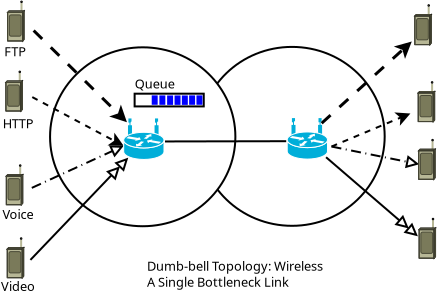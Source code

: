 <?xml version="1.0" encoding="UTF-8"?>
<dia:diagram xmlns:dia="http://www.lysator.liu.se/~alla/dia/">
  <dia:layer name="Background" visible="true" active="true">
    <dia:object type="Standard - Ellipse" version="0" id="O0">
      <dia:attribute name="obj_pos">
        <dia:point val="35.165,18.174"/>
      </dia:attribute>
      <dia:attribute name="obj_bb">
        <dia:rectangle val="35.115,18.124;44.481,27.169"/>
      </dia:attribute>
      <dia:attribute name="elem_corner">
        <dia:point val="35.165,18.174"/>
      </dia:attribute>
      <dia:attribute name="elem_width">
        <dia:real val="9.266"/>
      </dia:attribute>
      <dia:attribute name="elem_height">
        <dia:real val="8.946"/>
      </dia:attribute>
    </dia:object>
    <dia:object type="Standard - Ellipse" version="0" id="O1">
      <dia:attribute name="obj_pos">
        <dia:point val="27.7,18.195"/>
      </dia:attribute>
      <dia:attribute name="obj_bb">
        <dia:rectangle val="27.65,18.145;37.016,27.191"/>
      </dia:attribute>
      <dia:attribute name="elem_corner">
        <dia:point val="27.7,18.195"/>
      </dia:attribute>
      <dia:attribute name="elem_width">
        <dia:real val="9.266"/>
      </dia:attribute>
      <dia:attribute name="elem_height">
        <dia:real val="8.946"/>
      </dia:attribute>
    </dia:object>
    <dia:object type="Standard - Text" version="1" id="O2">
      <dia:attribute name="obj_pos">
        <dia:point val="25.408,18.638"/>
      </dia:attribute>
      <dia:attribute name="obj_bb">
        <dia:rectangle val="25.408,17.998;26.47,18.77"/>
      </dia:attribute>
      <dia:attribute name="text">
        <dia:composite type="text">
          <dia:attribute name="string">
            <dia:string>#FTP#</dia:string>
          </dia:attribute>
          <dia:attribute name="font">
            <dia:font family="sans" style="0" name="Helvetica"/>
          </dia:attribute>
          <dia:attribute name="height">
            <dia:real val="0.8"/>
          </dia:attribute>
          <dia:attribute name="pos">
            <dia:point val="25.408,18.638"/>
          </dia:attribute>
          <dia:attribute name="color">
            <dia:color val="#000000"/>
          </dia:attribute>
          <dia:attribute name="alignment">
            <dia:enum val="0"/>
          </dia:attribute>
        </dia:composite>
      </dia:attribute>
      <dia:attribute name="valign">
        <dia:enum val="3"/>
      </dia:attribute>
    </dia:object>
    <dia:object type="Standard - Text" version="1" id="O3">
      <dia:attribute name="obj_pos">
        <dia:point val="25.339,22.239"/>
      </dia:attribute>
      <dia:attribute name="obj_bb">
        <dia:rectangle val="25.339,21.599;26.874,22.372"/>
      </dia:attribute>
      <dia:attribute name="text">
        <dia:composite type="text">
          <dia:attribute name="string">
            <dia:string>#HTTP#</dia:string>
          </dia:attribute>
          <dia:attribute name="font">
            <dia:font family="sans" style="0" name="Helvetica"/>
          </dia:attribute>
          <dia:attribute name="height">
            <dia:real val="0.8"/>
          </dia:attribute>
          <dia:attribute name="pos">
            <dia:point val="25.339,22.239"/>
          </dia:attribute>
          <dia:attribute name="color">
            <dia:color val="#000000"/>
          </dia:attribute>
          <dia:attribute name="alignment">
            <dia:enum val="0"/>
          </dia:attribute>
        </dia:composite>
      </dia:attribute>
      <dia:attribute name="valign">
        <dia:enum val="3"/>
      </dia:attribute>
    </dia:object>
    <dia:object type="Standard - Text" version="1" id="O4">
      <dia:attribute name="obj_pos">
        <dia:point val="25.316,26.778"/>
      </dia:attribute>
      <dia:attribute name="obj_bb">
        <dia:rectangle val="25.316,26.138;26.826,26.911"/>
      </dia:attribute>
      <dia:attribute name="text">
        <dia:composite type="text">
          <dia:attribute name="string">
            <dia:string>#Voice#</dia:string>
          </dia:attribute>
          <dia:attribute name="font">
            <dia:font family="sans" style="0" name="Helvetica"/>
          </dia:attribute>
          <dia:attribute name="height">
            <dia:real val="0.8"/>
          </dia:attribute>
          <dia:attribute name="pos">
            <dia:point val="25.316,26.778"/>
          </dia:attribute>
          <dia:attribute name="color">
            <dia:color val="#000000"/>
          </dia:attribute>
          <dia:attribute name="alignment">
            <dia:enum val="0"/>
          </dia:attribute>
        </dia:composite>
      </dia:attribute>
      <dia:attribute name="valign">
        <dia:enum val="3"/>
      </dia:attribute>
    </dia:object>
    <dia:object type="Standard - Text" version="1" id="O5">
      <dia:attribute name="obj_pos">
        <dia:point val="25.247,30.38"/>
      </dia:attribute>
      <dia:attribute name="obj_bb">
        <dia:rectangle val="25.247,29.74;26.817,30.512"/>
      </dia:attribute>
      <dia:attribute name="text">
        <dia:composite type="text">
          <dia:attribute name="string">
            <dia:string>#Video#</dia:string>
          </dia:attribute>
          <dia:attribute name="font">
            <dia:font family="sans" style="0" name="Helvetica"/>
          </dia:attribute>
          <dia:attribute name="height">
            <dia:real val="0.8"/>
          </dia:attribute>
          <dia:attribute name="pos">
            <dia:point val="25.247,30.38"/>
          </dia:attribute>
          <dia:attribute name="color">
            <dia:color val="#000000"/>
          </dia:attribute>
          <dia:attribute name="alignment">
            <dia:enum val="0"/>
          </dia:attribute>
        </dia:composite>
      </dia:attribute>
      <dia:attribute name="valign">
        <dia:enum val="3"/>
      </dia:attribute>
    </dia:object>
    <dia:object type="Standard - Line" version="0" id="O6">
      <dia:attribute name="obj_pos">
        <dia:point val="26.718,28.824"/>
      </dia:attribute>
      <dia:attribute name="obj_bb">
        <dia:rectangle val="26.648,23.63;31.687,28.895"/>
      </dia:attribute>
      <dia:attribute name="conn_endpoints">
        <dia:point val="26.718,28.824"/>
        <dia:point val="31.61,23.711"/>
      </dia:attribute>
      <dia:attribute name="numcp">
        <dia:int val="1"/>
      </dia:attribute>
      <dia:attribute name="end_arrow">
        <dia:enum val="10"/>
      </dia:attribute>
      <dia:attribute name="end_arrow_length">
        <dia:real val="0.5"/>
      </dia:attribute>
      <dia:attribute name="end_arrow_width">
        <dia:real val="0.5"/>
      </dia:attribute>
      <dia:connections>
        <dia:connection handle="1" to="O24" connection="9"/>
      </dia:connections>
    </dia:object>
    <dia:object type="Standard - Line" version="0" id="O7">
      <dia:attribute name="obj_pos">
        <dia:point val="41.279,21.99"/>
      </dia:attribute>
      <dia:attribute name="obj_bb">
        <dia:rectangle val="41.173,17.79;45.91,22.096"/>
      </dia:attribute>
      <dia:attribute name="conn_endpoints">
        <dia:point val="41.279,21.99"/>
        <dia:point val="45.786,17.903"/>
      </dia:attribute>
      <dia:attribute name="numcp">
        <dia:int val="1"/>
      </dia:attribute>
      <dia:attribute name="line_width">
        <dia:real val="0.15"/>
      </dia:attribute>
      <dia:attribute name="line_style">
        <dia:enum val="1"/>
      </dia:attribute>
      <dia:attribute name="end_arrow">
        <dia:enum val="22"/>
      </dia:attribute>
      <dia:attribute name="end_arrow_length">
        <dia:real val="0.5"/>
      </dia:attribute>
      <dia:attribute name="end_arrow_width">
        <dia:real val="0.5"/>
      </dia:attribute>
      <dia:attribute name="dashlength">
        <dia:real val="0.6"/>
      </dia:attribute>
    </dia:object>
    <dia:object type="Standard - Line" version="0" id="O8">
      <dia:attribute name="obj_pos">
        <dia:point val="41.5,23.691"/>
      </dia:attribute>
      <dia:attribute name="obj_bb">
        <dia:rectangle val="41.43,23.62;46.177,27.718"/>
      </dia:attribute>
      <dia:attribute name="conn_endpoints">
        <dia:point val="41.5,23.691"/>
        <dia:point val="46.092,27.645"/>
      </dia:attribute>
      <dia:attribute name="numcp">
        <dia:int val="1"/>
      </dia:attribute>
      <dia:attribute name="end_arrow">
        <dia:enum val="10"/>
      </dia:attribute>
      <dia:attribute name="end_arrow_length">
        <dia:real val="0.5"/>
      </dia:attribute>
      <dia:attribute name="end_arrow_width">
        <dia:real val="0.5"/>
      </dia:attribute>
    </dia:object>
    <dia:object type="Standard - Line" version="0" id="O9">
      <dia:attribute name="obj_pos">
        <dia:point val="41.772,23.156"/>
      </dia:attribute>
      <dia:attribute name="obj_bb">
        <dia:rectangle val="41.706,21.396;45.82,23.222"/>
      </dia:attribute>
      <dia:attribute name="conn_endpoints">
        <dia:point val="41.772,23.156"/>
        <dia:point val="45.717,21.504"/>
      </dia:attribute>
      <dia:attribute name="numcp">
        <dia:int val="1"/>
      </dia:attribute>
      <dia:attribute name="line_style">
        <dia:enum val="1"/>
      </dia:attribute>
      <dia:attribute name="end_arrow">
        <dia:enum val="22"/>
      </dia:attribute>
      <dia:attribute name="end_arrow_length">
        <dia:real val="0.5"/>
      </dia:attribute>
      <dia:attribute name="end_arrow_width">
        <dia:real val="0.5"/>
      </dia:attribute>
      <dia:attribute name="dashlength">
        <dia:real val="0.3"/>
      </dia:attribute>
    </dia:object>
    <dia:object type="Standard - Line" version="0" id="O10">
      <dia:attribute name="obj_pos">
        <dia:point val="41.772,23.156"/>
      </dia:attribute>
      <dia:attribute name="obj_bb">
        <dia:rectangle val="41.713,23.097;46.27,24.259"/>
      </dia:attribute>
      <dia:attribute name="conn_endpoints">
        <dia:point val="41.772,23.156"/>
        <dia:point val="46.161,24.043"/>
      </dia:attribute>
      <dia:attribute name="numcp">
        <dia:int val="1"/>
      </dia:attribute>
      <dia:attribute name="line_style">
        <dia:enum val="2"/>
      </dia:attribute>
      <dia:attribute name="end_arrow">
        <dia:enum val="12"/>
      </dia:attribute>
      <dia:attribute name="end_arrow_length">
        <dia:real val="0.5"/>
      </dia:attribute>
      <dia:attribute name="end_arrow_width">
        <dia:real val="0.5"/>
      </dia:attribute>
      <dia:attribute name="dashlength">
        <dia:real val="0.5"/>
      </dia:attribute>
    </dia:object>
    <dia:object type="Standard - Line" version="0" id="O11">
      <dia:attribute name="obj_pos">
        <dia:point val="26.787,25.223"/>
      </dia:attribute>
      <dia:attribute name="obj_bb">
        <dia:rectangle val="26.721,23.036;31.482,25.289"/>
      </dia:attribute>
      <dia:attribute name="conn_endpoints">
        <dia:point val="26.787,25.223"/>
        <dia:point val="31.381,23.122"/>
      </dia:attribute>
      <dia:attribute name="numcp">
        <dia:int val="1"/>
      </dia:attribute>
      <dia:attribute name="line_style">
        <dia:enum val="2"/>
      </dia:attribute>
      <dia:attribute name="end_arrow">
        <dia:enum val="12"/>
      </dia:attribute>
      <dia:attribute name="end_arrow_length">
        <dia:real val="0.5"/>
      </dia:attribute>
      <dia:attribute name="end_arrow_width">
        <dia:real val="0.5"/>
      </dia:attribute>
      <dia:attribute name="dashlength">
        <dia:real val="0.5"/>
      </dia:attribute>
      <dia:connections>
        <dia:connection handle="1" to="O24" connection="5"/>
      </dia:connections>
    </dia:object>
    <dia:object type="Standard - Line" version="0" id="O12">
      <dia:attribute name="obj_pos">
        <dia:point val="26.81,20.684"/>
      </dia:attribute>
      <dia:attribute name="obj_bb">
        <dia:rectangle val="26.742,20.616;31.479,23.191"/>
      </dia:attribute>
      <dia:attribute name="conn_endpoints">
        <dia:point val="26.81,20.684"/>
        <dia:point val="31.381,23.122"/>
      </dia:attribute>
      <dia:attribute name="numcp">
        <dia:int val="1"/>
      </dia:attribute>
      <dia:attribute name="line_style">
        <dia:enum val="1"/>
      </dia:attribute>
      <dia:attribute name="end_arrow">
        <dia:enum val="22"/>
      </dia:attribute>
      <dia:attribute name="end_arrow_length">
        <dia:real val="0.5"/>
      </dia:attribute>
      <dia:attribute name="end_arrow_width">
        <dia:real val="0.5"/>
      </dia:attribute>
      <dia:attribute name="dashlength">
        <dia:real val="0.3"/>
      </dia:attribute>
      <dia:connections>
        <dia:connection handle="1" to="O24" connection="5"/>
      </dia:connections>
    </dia:object>
    <dia:object type="Standard - Text" version="1" id="O13">
      <dia:attribute name="obj_pos">
        <dia:point val="31.93,20.259"/>
      </dia:attribute>
      <dia:attribute name="obj_bb">
        <dia:rectangle val="31.93,19.619;33.773,20.391"/>
      </dia:attribute>
      <dia:attribute name="text">
        <dia:composite type="text">
          <dia:attribute name="string">
            <dia:string>#Queue#</dia:string>
          </dia:attribute>
          <dia:attribute name="font">
            <dia:font family="sans" style="0" name="Helvetica"/>
          </dia:attribute>
          <dia:attribute name="height">
            <dia:real val="0.8"/>
          </dia:attribute>
          <dia:attribute name="pos">
            <dia:point val="31.93,20.259"/>
          </dia:attribute>
          <dia:attribute name="color">
            <dia:color val="#000000"/>
          </dia:attribute>
          <dia:attribute name="alignment">
            <dia:enum val="0"/>
          </dia:attribute>
        </dia:composite>
      </dia:attribute>
      <dia:attribute name="valign">
        <dia:enum val="3"/>
      </dia:attribute>
    </dia:object>
    <dia:object type="Standard - Line" version="0" id="O14">
      <dia:attribute name="obj_pos">
        <dia:point val="26.879,17.356"/>
      </dia:attribute>
      <dia:attribute name="obj_bb">
        <dia:rectangle val="26.773,17.25;31.664,22.059"/>
      </dia:attribute>
      <dia:attribute name="conn_endpoints">
        <dia:point val="26.879,17.356"/>
        <dia:point val="31.544,21.941"/>
      </dia:attribute>
      <dia:attribute name="numcp">
        <dia:int val="1"/>
      </dia:attribute>
      <dia:attribute name="line_width">
        <dia:real val="0.15"/>
      </dia:attribute>
      <dia:attribute name="line_style">
        <dia:enum val="1"/>
      </dia:attribute>
      <dia:attribute name="end_arrow">
        <dia:enum val="22"/>
      </dia:attribute>
      <dia:attribute name="end_arrow_length">
        <dia:real val="0.5"/>
      </dia:attribute>
      <dia:attribute name="end_arrow_width">
        <dia:real val="0.5"/>
      </dia:attribute>
      <dia:attribute name="dashlength">
        <dia:real val="0.6"/>
      </dia:attribute>
    </dia:object>
    <dia:group>
      <dia:object type="Standard - Box" version="0" id="O15">
        <dia:attribute name="obj_pos">
          <dia:point val="31.928,20.513"/>
        </dia:attribute>
        <dia:attribute name="obj_bb">
          <dia:rectangle val="31.878,20.463;35.435,21.201"/>
        </dia:attribute>
        <dia:attribute name="elem_corner">
          <dia:point val="31.928,20.513"/>
        </dia:attribute>
        <dia:attribute name="elem_width">
          <dia:real val="3.456"/>
        </dia:attribute>
        <dia:attribute name="elem_height">
          <dia:real val="0.637"/>
        </dia:attribute>
        <dia:attribute name="show_background">
          <dia:boolean val="true"/>
        </dia:attribute>
      </dia:object>
      <dia:object type="Standard - Box" version="0" id="O16">
        <dia:attribute name="obj_pos">
          <dia:point val="35.07,20.648"/>
        </dia:attribute>
        <dia:attribute name="obj_bb">
          <dia:rectangle val="35.02,20.598;35.318,21.068"/>
        </dia:attribute>
        <dia:attribute name="elem_corner">
          <dia:point val="35.07,20.648"/>
        </dia:attribute>
        <dia:attribute name="elem_width">
          <dia:real val="0.198"/>
        </dia:attribute>
        <dia:attribute name="elem_height">
          <dia:real val="0.37"/>
        </dia:attribute>
        <dia:attribute name="border_width">
          <dia:real val="0.1"/>
        </dia:attribute>
        <dia:attribute name="border_color">
          <dia:color val="#0000ff"/>
        </dia:attribute>
        <dia:attribute name="inner_color">
          <dia:color val="#0000ff"/>
        </dia:attribute>
        <dia:attribute name="show_background">
          <dia:boolean val="true"/>
        </dia:attribute>
        <dia:attribute name="aspect">
          <dia:enum val="1"/>
        </dia:attribute>
      </dia:object>
      <dia:object type="Standard - Box" version="0" id="O17">
        <dia:attribute name="obj_pos">
          <dia:point val="34.703,20.649"/>
        </dia:attribute>
        <dia:attribute name="obj_bb">
          <dia:rectangle val="34.653,20.599;34.951,21.069"/>
        </dia:attribute>
        <dia:attribute name="elem_corner">
          <dia:point val="34.703,20.649"/>
        </dia:attribute>
        <dia:attribute name="elem_width">
          <dia:real val="0.198"/>
        </dia:attribute>
        <dia:attribute name="elem_height">
          <dia:real val="0.37"/>
        </dia:attribute>
        <dia:attribute name="border_width">
          <dia:real val="0.1"/>
        </dia:attribute>
        <dia:attribute name="border_color">
          <dia:color val="#0000ff"/>
        </dia:attribute>
        <dia:attribute name="inner_color">
          <dia:color val="#0000ff"/>
        </dia:attribute>
        <dia:attribute name="show_background">
          <dia:boolean val="true"/>
        </dia:attribute>
        <dia:attribute name="aspect">
          <dia:enum val="1"/>
        </dia:attribute>
      </dia:object>
      <dia:object type="Standard - Box" version="0" id="O18">
        <dia:attribute name="obj_pos">
          <dia:point val="34.34,20.653"/>
        </dia:attribute>
        <dia:attribute name="obj_bb">
          <dia:rectangle val="34.289,20.603;34.587,21.073"/>
        </dia:attribute>
        <dia:attribute name="elem_corner">
          <dia:point val="34.34,20.653"/>
        </dia:attribute>
        <dia:attribute name="elem_width">
          <dia:real val="0.198"/>
        </dia:attribute>
        <dia:attribute name="elem_height">
          <dia:real val="0.37"/>
        </dia:attribute>
        <dia:attribute name="border_width">
          <dia:real val="0.1"/>
        </dia:attribute>
        <dia:attribute name="border_color">
          <dia:color val="#0000ff"/>
        </dia:attribute>
        <dia:attribute name="inner_color">
          <dia:color val="#0000ff"/>
        </dia:attribute>
        <dia:attribute name="show_background">
          <dia:boolean val="true"/>
        </dia:attribute>
        <dia:attribute name="aspect">
          <dia:enum val="1"/>
        </dia:attribute>
      </dia:object>
      <dia:object type="Standard - Box" version="0" id="O19">
        <dia:attribute name="obj_pos">
          <dia:point val="33.975,20.652"/>
        </dia:attribute>
        <dia:attribute name="obj_bb">
          <dia:rectangle val="33.925,20.602;34.223,21.072"/>
        </dia:attribute>
        <dia:attribute name="elem_corner">
          <dia:point val="33.975,20.652"/>
        </dia:attribute>
        <dia:attribute name="elem_width">
          <dia:real val="0.198"/>
        </dia:attribute>
        <dia:attribute name="elem_height">
          <dia:real val="0.37"/>
        </dia:attribute>
        <dia:attribute name="border_width">
          <dia:real val="0.1"/>
        </dia:attribute>
        <dia:attribute name="border_color">
          <dia:color val="#0000ff"/>
        </dia:attribute>
        <dia:attribute name="inner_color">
          <dia:color val="#0000ff"/>
        </dia:attribute>
        <dia:attribute name="show_background">
          <dia:boolean val="true"/>
        </dia:attribute>
        <dia:attribute name="aspect">
          <dia:enum val="1"/>
        </dia:attribute>
      </dia:object>
      <dia:object type="Standard - Box" version="0" id="O20">
        <dia:attribute name="obj_pos">
          <dia:point val="33.603,20.653"/>
        </dia:attribute>
        <dia:attribute name="obj_bb">
          <dia:rectangle val="33.553,20.603;33.851,21.073"/>
        </dia:attribute>
        <dia:attribute name="elem_corner">
          <dia:point val="33.603,20.653"/>
        </dia:attribute>
        <dia:attribute name="elem_width">
          <dia:real val="0.198"/>
        </dia:attribute>
        <dia:attribute name="elem_height">
          <dia:real val="0.37"/>
        </dia:attribute>
        <dia:attribute name="border_width">
          <dia:real val="0.1"/>
        </dia:attribute>
        <dia:attribute name="border_color">
          <dia:color val="#0000ff"/>
        </dia:attribute>
        <dia:attribute name="inner_color">
          <dia:color val="#0000ff"/>
        </dia:attribute>
        <dia:attribute name="show_background">
          <dia:boolean val="true"/>
        </dia:attribute>
        <dia:attribute name="aspect">
          <dia:enum val="1"/>
        </dia:attribute>
      </dia:object>
      <dia:object type="Standard - Box" version="0" id="O21">
        <dia:attribute name="obj_pos">
          <dia:point val="33.216,20.65"/>
        </dia:attribute>
        <dia:attribute name="obj_bb">
          <dia:rectangle val="33.166,20.6;33.464,21.07"/>
        </dia:attribute>
        <dia:attribute name="elem_corner">
          <dia:point val="33.216,20.65"/>
        </dia:attribute>
        <dia:attribute name="elem_width">
          <dia:real val="0.198"/>
        </dia:attribute>
        <dia:attribute name="elem_height">
          <dia:real val="0.37"/>
        </dia:attribute>
        <dia:attribute name="border_width">
          <dia:real val="0.1"/>
        </dia:attribute>
        <dia:attribute name="border_color">
          <dia:color val="#0000ff"/>
        </dia:attribute>
        <dia:attribute name="inner_color">
          <dia:color val="#0000ff"/>
        </dia:attribute>
        <dia:attribute name="show_background">
          <dia:boolean val="true"/>
        </dia:attribute>
        <dia:attribute name="aspect">
          <dia:enum val="1"/>
        </dia:attribute>
      </dia:object>
      <dia:object type="Standard - Box" version="0" id="O22">
        <dia:attribute name="obj_pos">
          <dia:point val="32.833,20.648"/>
        </dia:attribute>
        <dia:attribute name="obj_bb">
          <dia:rectangle val="32.783,20.598;33.081,21.068"/>
        </dia:attribute>
        <dia:attribute name="elem_corner">
          <dia:point val="32.833,20.648"/>
        </dia:attribute>
        <dia:attribute name="elem_width">
          <dia:real val="0.198"/>
        </dia:attribute>
        <dia:attribute name="elem_height">
          <dia:real val="0.37"/>
        </dia:attribute>
        <dia:attribute name="border_width">
          <dia:real val="0.1"/>
        </dia:attribute>
        <dia:attribute name="border_color">
          <dia:color val="#0000ff"/>
        </dia:attribute>
        <dia:attribute name="inner_color">
          <dia:color val="#0000ff"/>
        </dia:attribute>
        <dia:attribute name="show_background">
          <dia:boolean val="true"/>
        </dia:attribute>
        <dia:attribute name="aspect">
          <dia:enum val="1"/>
        </dia:attribute>
      </dia:object>
    </dia:group>
    <dia:object type="Standard - Text" version="1" id="O23">
      <dia:attribute name="obj_pos">
        <dia:point val="32.545,29.37"/>
      </dia:attribute>
      <dia:attribute name="obj_bb">
        <dia:rectangle val="32.545,28.73;41.02,30.302"/>
      </dia:attribute>
      <dia:attribute name="text">
        <dia:composite type="text">
          <dia:attribute name="string">
            <dia:string>#Dumb-bell Topology: Wireless
A Single Bottleneck Link#</dia:string>
          </dia:attribute>
          <dia:attribute name="font">
            <dia:font family="sans" style="0" name="Helvetica"/>
          </dia:attribute>
          <dia:attribute name="height">
            <dia:real val="0.8"/>
          </dia:attribute>
          <dia:attribute name="pos">
            <dia:point val="32.545,29.37"/>
          </dia:attribute>
          <dia:attribute name="color">
            <dia:color val="#000000"/>
          </dia:attribute>
          <dia:attribute name="alignment">
            <dia:enum val="0"/>
          </dia:attribute>
        </dia:composite>
      </dia:attribute>
      <dia:attribute name="valign">
        <dia:enum val="3"/>
      </dia:attribute>
    </dia:object>
    <dia:object type="Cisco - Wireless router" version="1" id="O24">
      <dia:attribute name="obj_pos">
        <dia:point val="31.381,21.801"/>
      </dia:attribute>
      <dia:attribute name="obj_bb">
        <dia:rectangle val="30.381,21.701;34.397,23.851"/>
      </dia:attribute>
      <dia:attribute name="meta">
        <dia:composite type="dict"/>
      </dia:attribute>
      <dia:attribute name="elem_corner">
        <dia:point val="31.381,21.801"/>
      </dia:attribute>
      <dia:attribute name="elem_width">
        <dia:real val="2.016"/>
      </dia:attribute>
      <dia:attribute name="elem_height">
        <dia:real val="2"/>
      </dia:attribute>
      <dia:attribute name="line_width">
        <dia:real val="0.1"/>
      </dia:attribute>
      <dia:attribute name="line_colour">
        <dia:color val="#000000"/>
      </dia:attribute>
      <dia:attribute name="fill_colour">
        <dia:color val="#0000ff"/>
      </dia:attribute>
      <dia:attribute name="show_background">
        <dia:boolean val="true"/>
      </dia:attribute>
      <dia:attribute name="line_style">
        <dia:enum val="0"/>
        <dia:real val="1"/>
      </dia:attribute>
      <dia:attribute name="flip_horizontal">
        <dia:boolean val="false"/>
      </dia:attribute>
      <dia:attribute name="flip_vertical">
        <dia:boolean val="false"/>
      </dia:attribute>
      <dia:attribute name="subscale">
        <dia:real val="1"/>
      </dia:attribute>
    </dia:object>
    <dia:object type="Cisco - Wireless router" version="1" id="O25">
      <dia:attribute name="obj_pos">
        <dia:point val="39.557,21.784"/>
      </dia:attribute>
      <dia:attribute name="obj_bb">
        <dia:rectangle val="38.557,21.684;42.573,23.834"/>
      </dia:attribute>
      <dia:attribute name="meta">
        <dia:composite type="dict"/>
      </dia:attribute>
      <dia:attribute name="elem_corner">
        <dia:point val="39.557,21.784"/>
      </dia:attribute>
      <dia:attribute name="elem_width">
        <dia:real val="2.016"/>
      </dia:attribute>
      <dia:attribute name="elem_height">
        <dia:real val="2"/>
      </dia:attribute>
      <dia:attribute name="line_width">
        <dia:real val="0.1"/>
      </dia:attribute>
      <dia:attribute name="line_colour">
        <dia:color val="#000000"/>
      </dia:attribute>
      <dia:attribute name="fill_colour">
        <dia:color val="#ffffff"/>
      </dia:attribute>
      <dia:attribute name="show_background">
        <dia:boolean val="true"/>
      </dia:attribute>
      <dia:attribute name="line_style">
        <dia:enum val="0"/>
        <dia:real val="1"/>
      </dia:attribute>
      <dia:attribute name="flip_horizontal">
        <dia:boolean val="false"/>
      </dia:attribute>
      <dia:attribute name="flip_vertical">
        <dia:boolean val="false"/>
      </dia:attribute>
      <dia:attribute name="subscale">
        <dia:real val="1"/>
      </dia:attribute>
    </dia:object>
    <dia:object type="Cisco - PDA" version="1" id="O26">
      <dia:attribute name="obj_pos">
        <dia:point val="25.578,15.879"/>
      </dia:attribute>
      <dia:attribute name="obj_bb">
        <dia:rectangle val="25.567,15.879;26.405,17.892"/>
      </dia:attribute>
      <dia:attribute name="meta">
        <dia:composite type="dict"/>
      </dia:attribute>
      <dia:attribute name="elem_corner">
        <dia:point val="25.578,15.879"/>
      </dia:attribute>
      <dia:attribute name="elem_width">
        <dia:real val="0.822"/>
      </dia:attribute>
      <dia:attribute name="elem_height">
        <dia:real val="2"/>
      </dia:attribute>
      <dia:attribute name="line_width">
        <dia:real val="0.1"/>
      </dia:attribute>
      <dia:attribute name="line_colour">
        <dia:color val="#000000"/>
      </dia:attribute>
      <dia:attribute name="fill_colour">
        <dia:color val="#ffffff"/>
      </dia:attribute>
      <dia:attribute name="show_background">
        <dia:boolean val="true"/>
      </dia:attribute>
      <dia:attribute name="line_style">
        <dia:enum val="0"/>
        <dia:real val="1"/>
      </dia:attribute>
      <dia:attribute name="flip_horizontal">
        <dia:boolean val="false"/>
      </dia:attribute>
      <dia:attribute name="flip_vertical">
        <dia:boolean val="false"/>
      </dia:attribute>
      <dia:attribute name="subscale">
        <dia:real val="1"/>
      </dia:attribute>
    </dia:object>
    <dia:object type="Cisco - PDA" version="1" id="O27">
      <dia:attribute name="obj_pos">
        <dia:point val="25.49,19.381"/>
      </dia:attribute>
      <dia:attribute name="obj_bb">
        <dia:rectangle val="25.479,19.381;26.317,21.394"/>
      </dia:attribute>
      <dia:attribute name="meta">
        <dia:composite type="dict"/>
      </dia:attribute>
      <dia:attribute name="elem_corner">
        <dia:point val="25.49,19.381"/>
      </dia:attribute>
      <dia:attribute name="elem_width">
        <dia:real val="0.822"/>
      </dia:attribute>
      <dia:attribute name="elem_height">
        <dia:real val="2"/>
      </dia:attribute>
      <dia:attribute name="line_width">
        <dia:real val="0.1"/>
      </dia:attribute>
      <dia:attribute name="line_colour">
        <dia:color val="#000000"/>
      </dia:attribute>
      <dia:attribute name="fill_colour">
        <dia:color val="#ffffff"/>
      </dia:attribute>
      <dia:attribute name="show_background">
        <dia:boolean val="true"/>
      </dia:attribute>
      <dia:attribute name="line_style">
        <dia:enum val="0"/>
        <dia:real val="1"/>
      </dia:attribute>
      <dia:attribute name="flip_horizontal">
        <dia:boolean val="false"/>
      </dia:attribute>
      <dia:attribute name="flip_vertical">
        <dia:boolean val="false"/>
      </dia:attribute>
      <dia:attribute name="subscale">
        <dia:real val="1"/>
      </dia:attribute>
    </dia:object>
    <dia:object type="Cisco - PDA" version="1" id="O28">
      <dia:attribute name="obj_pos">
        <dia:point val="25.512,24.066"/>
      </dia:attribute>
      <dia:attribute name="obj_bb">
        <dia:rectangle val="25.502,24.066;26.339,26.079"/>
      </dia:attribute>
      <dia:attribute name="meta">
        <dia:composite type="dict"/>
      </dia:attribute>
      <dia:attribute name="elem_corner">
        <dia:point val="25.512,24.066"/>
      </dia:attribute>
      <dia:attribute name="elem_width">
        <dia:real val="0.822"/>
      </dia:attribute>
      <dia:attribute name="elem_height">
        <dia:real val="2"/>
      </dia:attribute>
      <dia:attribute name="line_width">
        <dia:real val="0.1"/>
      </dia:attribute>
      <dia:attribute name="line_colour">
        <dia:color val="#000000"/>
      </dia:attribute>
      <dia:attribute name="fill_colour">
        <dia:color val="#ffffff"/>
      </dia:attribute>
      <dia:attribute name="show_background">
        <dia:boolean val="true"/>
      </dia:attribute>
      <dia:attribute name="line_style">
        <dia:enum val="0"/>
        <dia:real val="1"/>
      </dia:attribute>
      <dia:attribute name="flip_horizontal">
        <dia:boolean val="false"/>
      </dia:attribute>
      <dia:attribute name="flip_vertical">
        <dia:boolean val="false"/>
      </dia:attribute>
      <dia:attribute name="subscale">
        <dia:real val="1"/>
      </dia:attribute>
    </dia:object>
    <dia:object type="Cisco - PDA" version="1" id="O29">
      <dia:attribute name="obj_pos">
        <dia:point val="25.559,27.715"/>
      </dia:attribute>
      <dia:attribute name="obj_bb">
        <dia:rectangle val="25.548,27.715;26.386,29.729"/>
      </dia:attribute>
      <dia:attribute name="meta">
        <dia:composite type="dict"/>
      </dia:attribute>
      <dia:attribute name="elem_corner">
        <dia:point val="25.559,27.715"/>
      </dia:attribute>
      <dia:attribute name="elem_width">
        <dia:real val="0.822"/>
      </dia:attribute>
      <dia:attribute name="elem_height">
        <dia:real val="2"/>
      </dia:attribute>
      <dia:attribute name="line_width">
        <dia:real val="0.1"/>
      </dia:attribute>
      <dia:attribute name="line_colour">
        <dia:color val="#000000"/>
      </dia:attribute>
      <dia:attribute name="fill_colour">
        <dia:color val="#ffffff"/>
      </dia:attribute>
      <dia:attribute name="show_background">
        <dia:boolean val="true"/>
      </dia:attribute>
      <dia:attribute name="line_style">
        <dia:enum val="0"/>
        <dia:real val="1"/>
      </dia:attribute>
      <dia:attribute name="flip_horizontal">
        <dia:boolean val="false"/>
      </dia:attribute>
      <dia:attribute name="flip_vertical">
        <dia:boolean val="false"/>
      </dia:attribute>
      <dia:attribute name="subscale">
        <dia:real val="1"/>
      </dia:attribute>
    </dia:object>
    <dia:object type="Cisco - PDA" version="1" id="O30">
      <dia:attribute name="obj_pos">
        <dia:point val="45.937,16.061"/>
      </dia:attribute>
      <dia:attribute name="obj_bb">
        <dia:rectangle val="45.926,16.061;46.764,18.074"/>
      </dia:attribute>
      <dia:attribute name="meta">
        <dia:composite type="dict"/>
      </dia:attribute>
      <dia:attribute name="elem_corner">
        <dia:point val="45.937,16.061"/>
      </dia:attribute>
      <dia:attribute name="elem_width">
        <dia:real val="0.822"/>
      </dia:attribute>
      <dia:attribute name="elem_height">
        <dia:real val="2"/>
      </dia:attribute>
      <dia:attribute name="line_width">
        <dia:real val="0.1"/>
      </dia:attribute>
      <dia:attribute name="line_colour">
        <dia:color val="#000000"/>
      </dia:attribute>
      <dia:attribute name="fill_colour">
        <dia:color val="#ffffff"/>
      </dia:attribute>
      <dia:attribute name="show_background">
        <dia:boolean val="true"/>
      </dia:attribute>
      <dia:attribute name="line_style">
        <dia:enum val="0"/>
        <dia:real val="1"/>
      </dia:attribute>
      <dia:attribute name="flip_horizontal">
        <dia:boolean val="false"/>
      </dia:attribute>
      <dia:attribute name="flip_vertical">
        <dia:boolean val="false"/>
      </dia:attribute>
      <dia:attribute name="subscale">
        <dia:real val="1"/>
      </dia:attribute>
    </dia:object>
    <dia:object type="Cisco - PDA" version="1" id="O31">
      <dia:attribute name="obj_pos">
        <dia:point val="46.107,19.908"/>
      </dia:attribute>
      <dia:attribute name="obj_bb">
        <dia:rectangle val="46.096,19.908;46.934,21.921"/>
      </dia:attribute>
      <dia:attribute name="meta">
        <dia:composite type="dict"/>
      </dia:attribute>
      <dia:attribute name="elem_corner">
        <dia:point val="46.107,19.908"/>
      </dia:attribute>
      <dia:attribute name="elem_width">
        <dia:real val="0.822"/>
      </dia:attribute>
      <dia:attribute name="elem_height">
        <dia:real val="2"/>
      </dia:attribute>
      <dia:attribute name="line_width">
        <dia:real val="0.1"/>
      </dia:attribute>
      <dia:attribute name="line_colour">
        <dia:color val="#000000"/>
      </dia:attribute>
      <dia:attribute name="fill_colour">
        <dia:color val="#ffffff"/>
      </dia:attribute>
      <dia:attribute name="show_background">
        <dia:boolean val="true"/>
      </dia:attribute>
      <dia:attribute name="line_style">
        <dia:enum val="0"/>
        <dia:real val="1"/>
      </dia:attribute>
      <dia:attribute name="flip_horizontal">
        <dia:boolean val="false"/>
      </dia:attribute>
      <dia:attribute name="flip_vertical">
        <dia:boolean val="false"/>
      </dia:attribute>
      <dia:attribute name="subscale">
        <dia:real val="1"/>
      </dia:attribute>
    </dia:object>
    <dia:object type="Cisco - PDA" version="1" id="O32">
      <dia:attribute name="obj_pos">
        <dia:point val="46.13,22.794"/>
      </dia:attribute>
      <dia:attribute name="obj_bb">
        <dia:rectangle val="46.119,22.794;46.956,24.807"/>
      </dia:attribute>
      <dia:attribute name="meta">
        <dia:composite type="dict"/>
      </dia:attribute>
      <dia:attribute name="elem_corner">
        <dia:point val="46.13,22.794"/>
      </dia:attribute>
      <dia:attribute name="elem_width">
        <dia:real val="0.822"/>
      </dia:attribute>
      <dia:attribute name="elem_height">
        <dia:real val="2"/>
      </dia:attribute>
      <dia:attribute name="line_width">
        <dia:real val="0.1"/>
      </dia:attribute>
      <dia:attribute name="line_colour">
        <dia:color val="#000000"/>
      </dia:attribute>
      <dia:attribute name="fill_colour">
        <dia:color val="#ffffff"/>
      </dia:attribute>
      <dia:attribute name="show_background">
        <dia:boolean val="true"/>
      </dia:attribute>
      <dia:attribute name="line_style">
        <dia:enum val="0"/>
        <dia:real val="1"/>
      </dia:attribute>
      <dia:attribute name="flip_horizontal">
        <dia:boolean val="false"/>
      </dia:attribute>
      <dia:attribute name="flip_vertical">
        <dia:boolean val="false"/>
      </dia:attribute>
      <dia:attribute name="subscale">
        <dia:real val="1"/>
      </dia:attribute>
    </dia:object>
    <dia:object type="Cisco - PDA" version="1" id="O33">
      <dia:attribute name="obj_pos">
        <dia:point val="46.152,26.739"/>
      </dia:attribute>
      <dia:attribute name="obj_bb">
        <dia:rectangle val="46.141,26.739;46.979,28.753"/>
      </dia:attribute>
      <dia:attribute name="meta">
        <dia:composite type="dict"/>
      </dia:attribute>
      <dia:attribute name="elem_corner">
        <dia:point val="46.152,26.739"/>
      </dia:attribute>
      <dia:attribute name="elem_width">
        <dia:real val="0.822"/>
      </dia:attribute>
      <dia:attribute name="elem_height">
        <dia:real val="2"/>
      </dia:attribute>
      <dia:attribute name="line_width">
        <dia:real val="0.1"/>
      </dia:attribute>
      <dia:attribute name="line_colour">
        <dia:color val="#000000"/>
      </dia:attribute>
      <dia:attribute name="fill_colour">
        <dia:color val="#ffffff"/>
      </dia:attribute>
      <dia:attribute name="show_background">
        <dia:boolean val="true"/>
      </dia:attribute>
      <dia:attribute name="line_style">
        <dia:enum val="0"/>
        <dia:real val="1"/>
      </dia:attribute>
      <dia:attribute name="flip_horizontal">
        <dia:boolean val="false"/>
      </dia:attribute>
      <dia:attribute name="flip_vertical">
        <dia:boolean val="false"/>
      </dia:attribute>
      <dia:attribute name="subscale">
        <dia:real val="1"/>
      </dia:attribute>
    </dia:object>
    <dia:object type="Standard - Line" version="0" id="O34">
      <dia:attribute name="obj_pos">
        <dia:point val="33.447,22.901"/>
      </dia:attribute>
      <dia:attribute name="obj_bb">
        <dia:rectangle val="33.397,22.839;39.558,22.952"/>
      </dia:attribute>
      <dia:attribute name="conn_endpoints">
        <dia:point val="33.447,22.901"/>
        <dia:point val="39.508,22.889"/>
      </dia:attribute>
      <dia:attribute name="numcp">
        <dia:int val="1"/>
      </dia:attribute>
      <dia:connections>
        <dia:connection handle="0" to="O24" connection="9"/>
        <dia:connection handle="1" to="O25" connection="9"/>
      </dia:connections>
    </dia:object>
  </dia:layer>
</dia:diagram>
